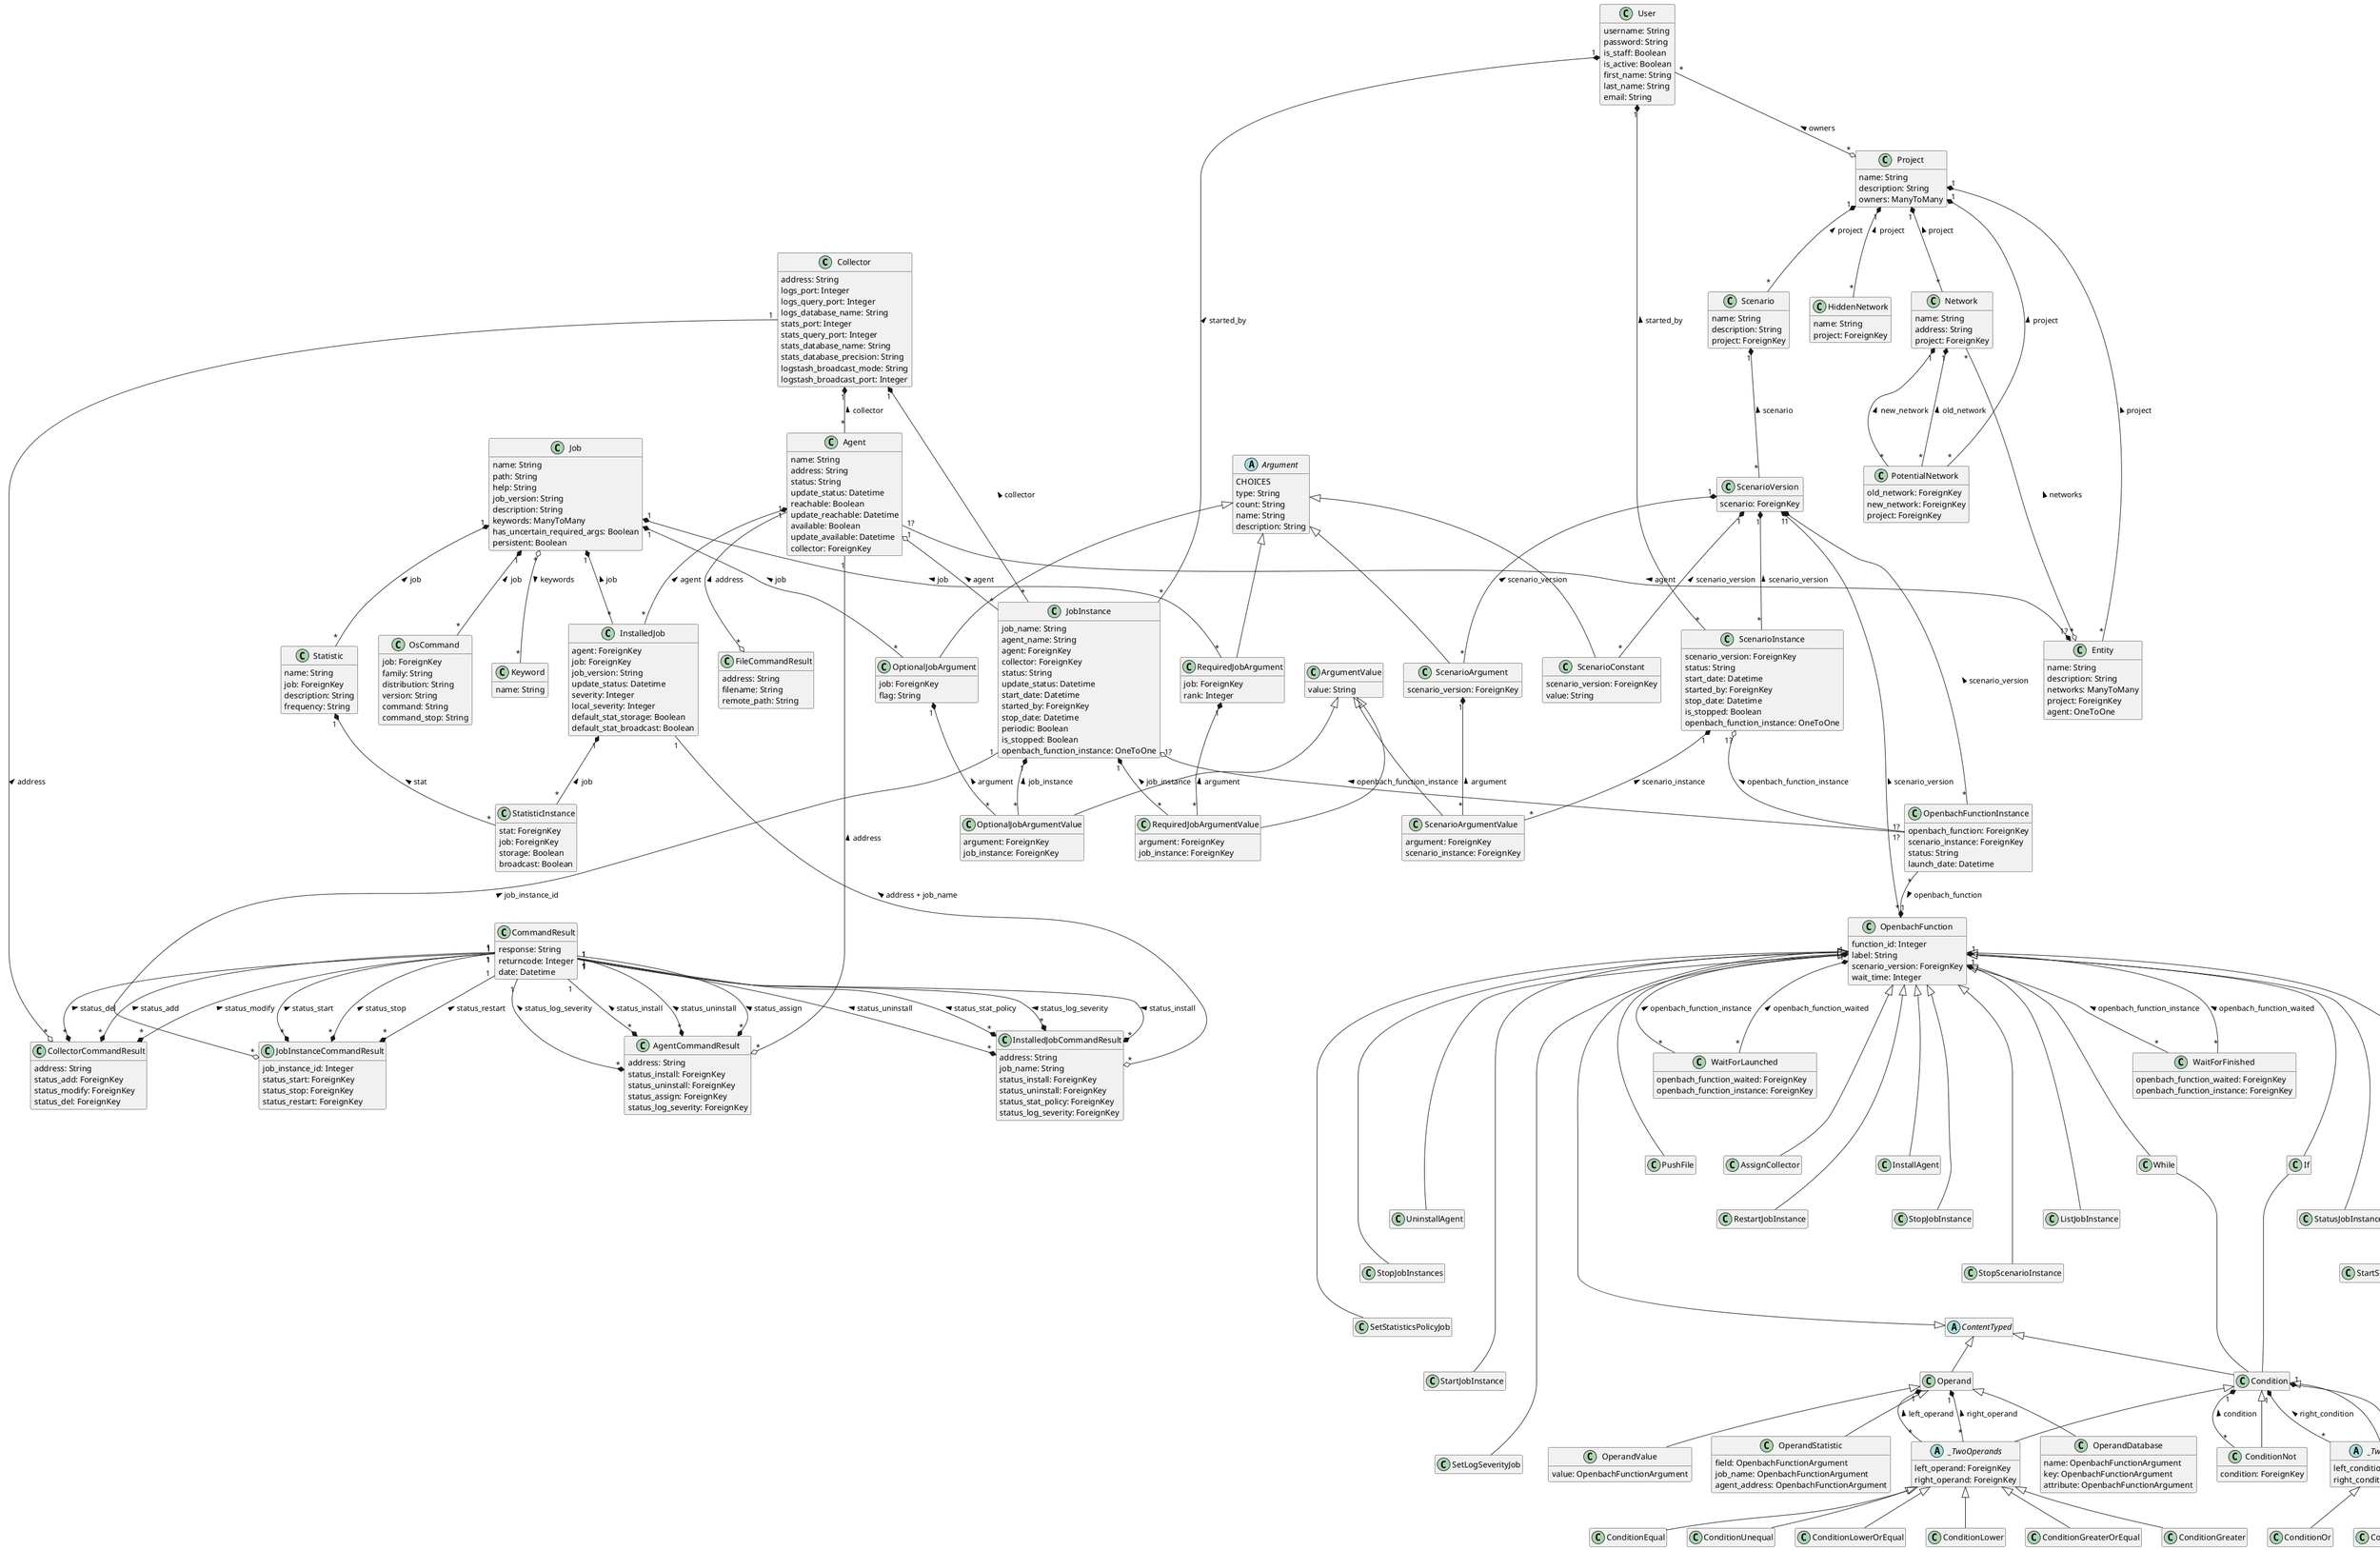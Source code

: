 @startuml

hide empty members

class Collector {
  address: String
  logs_port: Integer
  logs_query_port: Integer
  logs_database_name: String
  stats_port: Integer
  stats_query_port: Integer
  stats_database_name: String
  stats_database_precision: String
  logstash_broadcast_mode: String
  logstash_broadcast_port: Integer
}

class Agent {
  name: String
  address: String
  status: String
  update_status: Datetime
  reachable: Boolean
  update_reachable: Datetime
  available: Boolean
  update_available: Datetime
  collector: ForeignKey
}

Collector "1" *-- "*" Agent : < collector

class User {
  username: String
  password: String
  is_staff: Boolean
  is_active: Boolean
  first_name: String
  last_name: String
  email: String
}

class Project {
  name: String
  description: String
  owners: ManyToMany
}

User "*" --o "*" Project : < owners

class Network {
  name: String
  address: String
  project: ForeignKey
}

Project "1" *-- "*" Network : < project

class HiddenNetwork {
  name: String
  project: ForeignKey
}

Project "1" *-- "*" HiddenNetwork : < project

class PotentialNetwork {
  old_network: ForeignKey
  new_network: ForeignKey
  project: ForeignKey
}

Network "1" *-- "*" PotentialNetwork : < old_network
Network "1" *-- "*" PotentialNetwork : < new_network
Project "1" *-- "*" PotentialNetwork : < project

class Entity {
  name: String
  description: String
  networks: ManyToMany
  project: ForeignKey
  agent: OneToOne
}

Network "*" --o "*" Entity : < networks
Project "1" *-- "*" Entity : < project
Agent "1?" --* "1?" Entity : < agent


abstract class ContentTyped

class ArgumentValue {
  value: String
}

abstract class Argument {
  CHOICES
  type: String
  count: String
  name: String
  description: String
}


class CommandResult {
  response: String
  returncode: Integer
  date: Datetime
}

class CollectorCommandResult {
  address: String
  status_add: ForeignKey
  status_modify: ForeignKey
  status_del: ForeignKey
}

CommandResult "1" --* "*" CollectorCommandResult : < status_add
CommandResult "1" --* "*" CollectorCommandResult : < status_modify
CommandResult "1" --* "*" CollectorCommandResult : < status_del
Collector "1" --o "*" CollectorCommandResult : < address

class AgentCommandResult {
  address: String
  status_install: ForeignKey
  status_uninstall: ForeignKey
  status_assign: ForeignKey
  status_log_severity: ForeignKey
}

CommandResult "1" --* "*" AgentCommandResult : < status_install
CommandResult "1" --* "*" AgentCommandResult : < status_uninstall
CommandResult "1" --* "*" AgentCommandResult : < status_assign
CommandResult "1" --* "*" AgentCommandResult : < status_log_severity
Agent "1" --o "*" AgentCommandResult : < address

class FileCommandResult {
  address: String
  filename: String
  remote_path: String
}

Agent "1" --o "*" FileCommandResult : < address

class InstalledJobCommandResult {
  address: String
  job_name: String
  status_install: ForeignKey
  status_uninstall: ForeignKey
  status_stat_policy: ForeignKey
  status_log_severity: ForeignKey
}

CommandResult "1" --* "*" InstalledJobCommandResult : < status_install
CommandResult "1" --* "*" InstalledJobCommandResult : < status_uninstall
CommandResult "1" --* "*" InstalledJobCommandResult : < status_stat_policy
CommandResult "1" --* "*" InstalledJobCommandResult : < status_log_severity
InstalledJob "1" --o "*" InstalledJobCommandResult : < address + job_name

class JobInstanceCommandResult {
  job_instance_id: Integer
  status_start: ForeignKey
  status_stop: ForeignKey
  status_restart: ForeignKey
}

CommandResult "1" --* "*" JobInstanceCommandResult : < status_start
CommandResult "1" --* "*" JobInstanceCommandResult : < status_stop
CommandResult "1" --* "*" JobInstanceCommandResult : < status_restart
JobInstance "1" --o "*" JobInstanceCommandResult : < job_instance_id

class Keyword {
  name: String
}

class Job {
  name: String
  path: String
  help: String
  job_version: String
  description: String
  keywords: ManyToMany
  has_uncertain_required_args: Boolean
  persistent: Boolean
}

Job "*" o-- "*" Keyword : keywords >

class OsCommand {
  job: ForeignKey
  family: String
  distribution: String
  version: String
  command: String
  command_stop: String
}

Job "1" *-- "*" OsCommand : < job

class Statistic {
  name: String
  job: ForeignKey
  description: String
  frequency: String
}

Job "1" *-- "*" Statistic : < job

class InstalledJob {
  agent: ForeignKey
  job: ForeignKey
  job_version: String
  update_status: Datetime
  severity: Integer
  local_severity: Integer
  default_stat_storage: Boolean
  default_stat_broadcast: Boolean
}

Agent "1" *-- "*" InstalledJob : < agent
Job "1" *-- "*" InstalledJob : < job

class StatisticInstance {
  stat: ForeignKey
  job: ForeignKey
  storage: Boolean
  broadcast: Boolean
}

Statistic "1" *-- "*" StatisticInstance : < stat
InstalledJob "1" *-- "*" StatisticInstance : < job

class JobInstance {
  job_name: String
  agent_name: String
  agent: ForeignKey
  collector: ForeignKey
  status: String
  update_status: Datetime
  start_date: Datetime
  started_by: ForeignKey
  stop_date: Datetime
  periodic: Boolean
  is_stopped: Boolean
  openbach_function_instance: OneToOne
}

Agent "1" o-- "*" JobInstance : < agent
Collector "1" *-- "*" JobInstance : < collector
User "1" *-- "*" JobInstance : < started_by
JobInstance "1?" o-- "1?" OpenbachFunctionInstance : < openbach_function_instance

class RequiredJobArgument {
  job: ForeignKey
  rank: Integer
}

Argument <|-- RequiredJobArgument
Job "1" *-- "*" RequiredJobArgument : < job

class OptionalJobArgument {
  job: ForeignKey
  flag: String
}

Argument <|-- OptionalJobArgument
Job "1" *-- "*" OptionalJobArgument : < job

class RequiredJobArgumentValue {
  argument: ForeignKey
  job_instance: ForeignKey
}

ArgumentValue <|-- RequiredJobArgumentValue
RequiredJobArgument "1" *-- "*" RequiredJobArgumentValue : < argument
JobInstance "1" *-- "*" RequiredJobArgumentValue : < job_instance

class OptionalJobArgumentValue {
  argument: ForeignKey
  job_instance: ForeignKey
}

ArgumentValue <|-- OptionalJobArgumentValue
OptionalJobArgument "1" *-- "*" OptionalJobArgumentValue : < argument
JobInstance "1" *-- "*" OptionalJobArgumentValue : < job_instance

class Scenario {
  name: String
  description: String
  project: ForeignKey
}

Project "1" *-- "*" Scenario : < project

class ScenarioVersion {
  scenario: ForeignKey
}

Scenario "1" *-- "*" ScenarioVersion : < scenario

class ScenarioInstance {
  scenario_version: ForeignKey
  status: String
  start_date: Datetime
  started_by: ForeignKey
  stop_date: Datetime
  is_stopped: Boolean
  openbach_function_instance: OneToOne
}

ScenarioVersion "1" *-- "*" ScenarioInstance : < scenario_version
User "1" *-- "*" ScenarioInstance : < started_by
ScenarioInstance "1?" o-- "1?" OpenbachFunctionInstance : < openbach_function_instance

class ScenarioArgument {
  scenario_version: ForeignKey
}

Argument <|-- ScenarioArgument
ScenarioVersion "1" *-- "*" ScenarioArgument : < scenario_version

class ScenarioConstant {
  scenario_version: ForeignKey
  value: String
}

Argument <|-- ScenarioConstant
ScenarioVersion "1" *-- "*" ScenarioConstant : < scenario_version

class ScenarioArgumentValue {
  argument: ForeignKey
  scenario_instance: ForeignKey
}

ArgumentValue <|-- ScenarioArgumentValue
ScenarioArgument "1" *-- "*" ScenarioArgumentValue : < argument
ScenarioInstance "1" *-- "*" ScenarioArgumentValue : < scenario_instance

class Operand

ContentTyped <|-- Operand

class OperandDatabase {
  name: OpenbachFunctionArgument
  key: OpenbachFunctionArgument
  attribute: OpenbachFunctionArgument
}

Operand <|-- OperandDatabase

class OperandValue {
  value: OpenbachFunctionArgument
}

Operand <|-- OperandValue

class OperandStatistic {
  field: OpenbachFunctionArgument
  job_name: OpenbachFunctionArgument
  agent_address: OpenbachFunctionArgument
}

Operand <|-- OperandStatistic

class Condition

ContentTyped <|-- Condition

class ConditionNot {
  condition: ForeignKey
}

Condition <|-- ConditionNot
Condition "1" *-- "*" ConditionNot : < condition

abstract class _TwoConditions {
  left_condition: ForeignKey
  right_condition: ForeignKey
}

Condition <|-- _TwoConditions
Condition "1" *-- "*" _TwoConditions : < left_condition
Condition "1" *-- "*" _TwoConditions : < right_condition

_TwoConditions <|-- ConditionOr
_TwoConditions <|-- ConditionAnd
_TwoConditions <|-- ConditionXor

abstract class _TwoOperands {
  left_operand: ForeignKey
  right_operand: ForeignKey
}

Condition <|-- _TwoOperands
Operand "1" *-- "*" _TwoOperands : < left_operand
Operand "1" *-- "*" _TwoOperands : < right_operand

_TwoOperands <|-- ConditionEqual
_TwoOperands <|-- ConditionUnequal
_TwoOperands <|-- ConditionLowerOrEqual
_TwoOperands <|-- ConditionLower
_TwoOperands <|-- ConditionGreaterOrEqual
_TwoOperands <|-- ConditionGreater

class OpenbachFunction {
  function_id: Integer
  label: String
  scenario_version: ForeignKey
  wait_time: Integer
}

ContentTyped <|-- OpenbachFunction
ScenarioVersion "1" *-- "*" OpenbachFunction : < scenario_version

class OpenbachFunctionInstance {
  openbach_function: ForeignKey
  scenario_instance: ForeignKey
  status: String
  launch_date: Datetime
}

OpenbachFunction "1" *-- "*" OpenbachFunctionInstance : < openbach_function
ScenarioVersion "1" *-- "*" OpenbachFunctionInstance : < scenario_version

class WaitForLaunched {
  openbach_function_waited: ForeignKey
  openbach_function_instance: ForeignKey
}

OpenbachFunction "1" *-- "*" WaitForLaunched : < openbach_function_waited
OpenbachFunction "1" *-- "*" WaitForLaunched : < openbach_function_instance

class WaitForFinished {
  openbach_function_waited: ForeignKey
  openbach_function_instance: ForeignKey
}

OpenbachFunction "1" *-- "*" WaitForFinished : < openbach_function_waited
OpenbachFunction "1" *-- "*" WaitForFinished : < openbach_function_instance

OpenbachFunction <|-- AssignCollector
OpenbachFunction <|-- InstallAgent
OpenbachFunction <|-- UninstallAgent
OpenbachFunction <|-- PushFile
OpenbachFunction <|-- StartJobInstance
OpenbachFunction <|-- StopJobInstance
OpenbachFunction <|-- StopJobInstances
OpenbachFunction <|-- RestartJobInstance
OpenbachFunction <|-- StatusJobInstance
OpenbachFunction <|-- ListJobInstance
OpenbachFunction <|-- SetLogSeverityJob
OpenbachFunction <|-- SetStatisticsPolicyJob
OpenbachFunction <|-- If
OpenbachFunction <|-- While
OpenbachFunction <|-- StartScenarioInstance
OpenbachFunction <|-- StopScenarioInstance

If -- Condition
While -- Condition




StatisticInstance -[hidden]- CommandResult
OpenbachFunctionInstance -[hidden]- OpenbachFunction
WaitForLaunched -[hidden]- AssignCollector
WaitForLaunched -[hidden]- InstallAgent
WaitForFinished -[hidden]- If
WaitForFinished -[hidden]- While
WaitForLaunched -[hidden]- PushFile
InstallAgent -[hidden]- StopJobInstance
UninstallAgent -[hidden]- StopJobInstances
PushFile -[hidden]- RestartJobInstance
PushFile -[hidden]- UninstallAgent
If -[hidden]- StatusJobInstance
While -[hidden]- ListJobInstance
StartJobInstance -[hidden]- SetLogSeverityJob
StopJobInstances -[hidden]- SetStatisticsPolicyJob
StatusJobInstance -[hidden]- StartScenarioInstance
ListJobInstance -[hidden]- StopScenarioInstance
StopScenarioInstance -[hidden]- ContentTyped
SetStatisticsPolicyJob -[hidden]- StartJobInstance

@enduml
